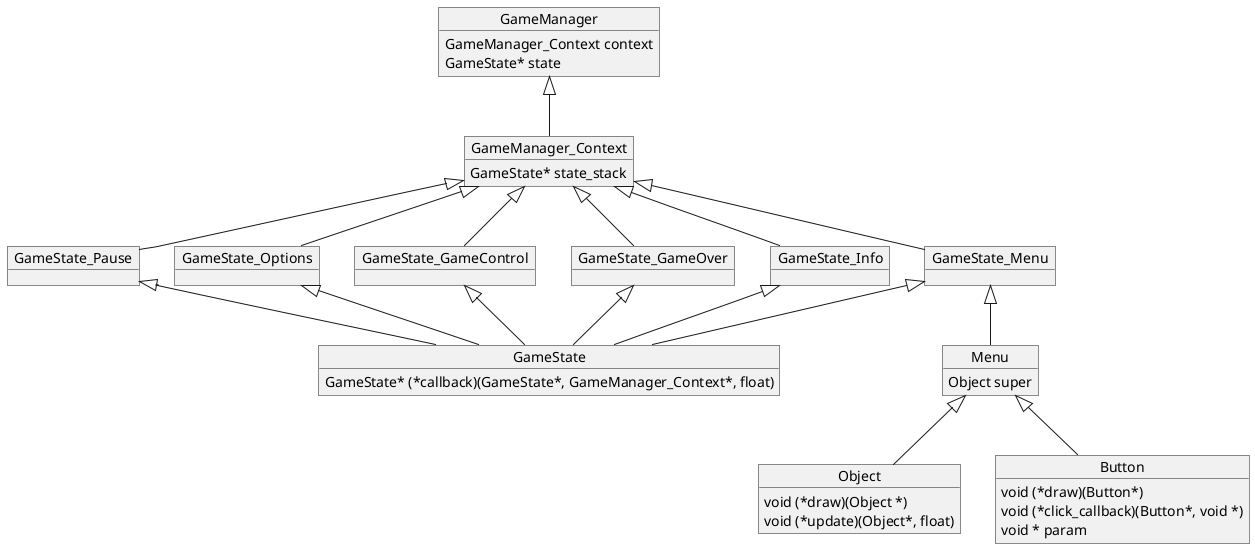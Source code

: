 @startuml

object GameState {
    GameState* (*callback)(GameState*, GameManager_Context*, float)
}

object GameManager_Context {
    GameState* state_stack
}

object GameState_Menu
object GameState_Pause
object GameState_Options
object GameState_GameControl
object GameState_GameOver
object GameState_Info

object GameManager {
    GameManager_Context context
    GameState* state
}

object Object {
    void (*draw)(Object *)
    void (*update)(Object*, float)
}

object Button {
    void (*draw)(Button*)
    void (*click_callback)(Button*, void *)
    void * param
}


object Menu {
    Object super
}


GameManager <|-- GameManager_Context
GameManager_Context <|-- GameState_Menu
GameManager_Context <|-- GameState_Pause
GameManager_Context <|-- GameState_Options
GameManager_Context <|-- GameState_GameControl
GameManager_Context <|-- GameState_GameOver
GameManager_Context <|-- GameState_Info

GameState_Menu <|-- GameState
GameState_Pause <|-- GameState
GameState_Options <|-- GameState
GameState_GameControl <|-- GameState
GameState_GameOver <|-- GameState
GameState_Info <|-- GameState


Menu <|-- Object
Menu <|-- Button

GameState_Menu <|-- Menu

@enduml



